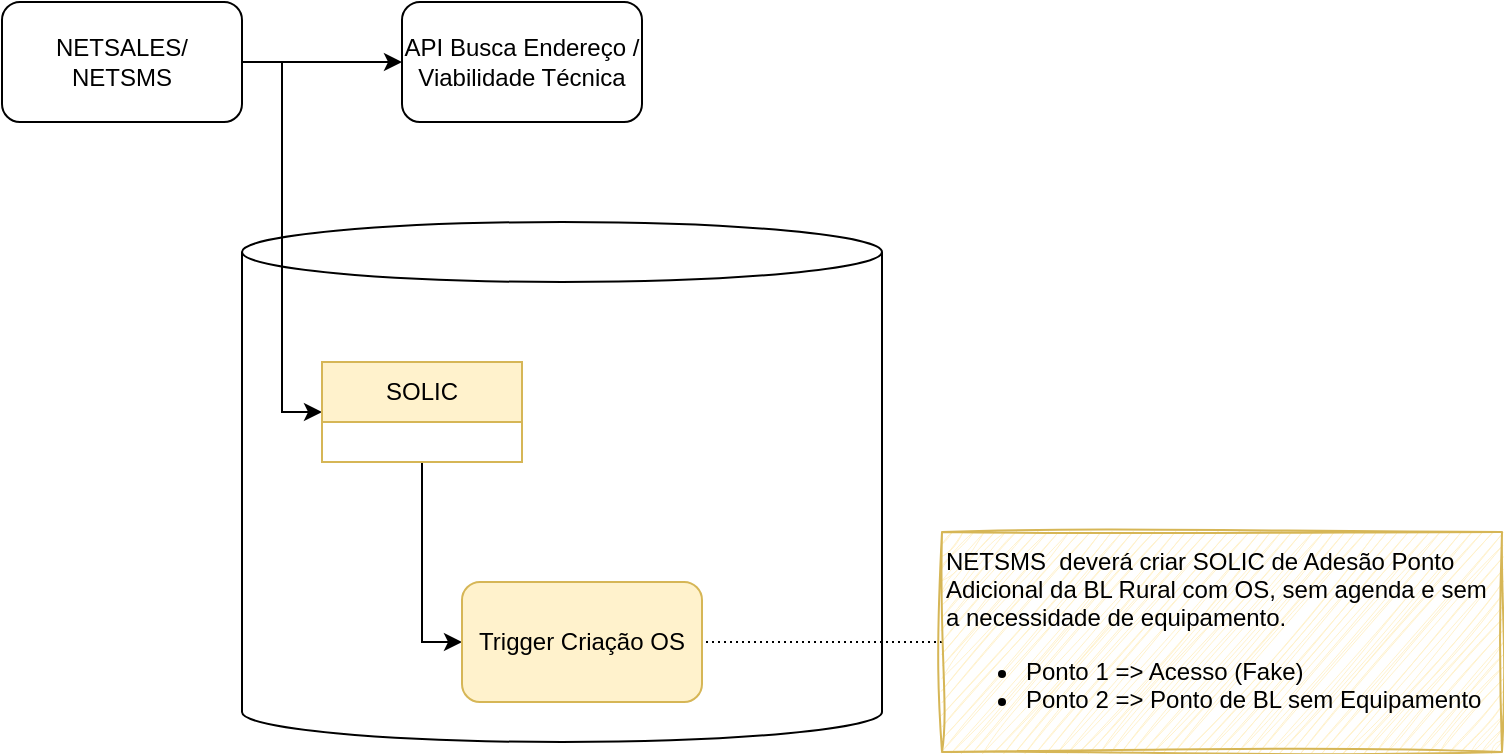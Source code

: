 <mxfile version="23.1.6" type="github">
  <diagram name="Página-1" id="brPBzLyYafh6lxW2ac8o">
    <mxGraphModel dx="1050" dy="530" grid="1" gridSize="10" guides="1" tooltips="1" connect="1" arrows="1" fold="1" page="1" pageScale="1" pageWidth="827" pageHeight="1169" math="0" shadow="0">
      <root>
        <mxCell id="0" />
        <mxCell id="1" parent="0" />
        <mxCell id="I_z2C57ImOtiOZ5cPh4z-8" value="" style="shape=cylinder3;whiteSpace=wrap;html=1;boundedLbl=1;backgroundOutline=1;size=15;" vertex="1" parent="1">
          <mxGeometry x="180" y="140" width="320" height="260" as="geometry" />
        </mxCell>
        <mxCell id="I_z2C57ImOtiOZ5cPh4z-7" style="edgeStyle=orthogonalEdgeStyle;rounded=0;orthogonalLoop=1;jettySize=auto;html=1;entryX=0;entryY=0.5;entryDx=0;entryDy=0;" edge="1" parent="1" source="I_z2C57ImOtiOZ5cPh4z-1" target="I_z2C57ImOtiOZ5cPh4z-6">
          <mxGeometry relative="1" as="geometry" />
        </mxCell>
        <mxCell id="I_z2C57ImOtiOZ5cPh4z-14" style="edgeStyle=orthogonalEdgeStyle;rounded=0;orthogonalLoop=1;jettySize=auto;html=1;entryX=0;entryY=0.5;entryDx=0;entryDy=0;" edge="1" parent="1" source="I_z2C57ImOtiOZ5cPh4z-1" target="I_z2C57ImOtiOZ5cPh4z-9">
          <mxGeometry relative="1" as="geometry" />
        </mxCell>
        <mxCell id="I_z2C57ImOtiOZ5cPh4z-1" value="NETSALES/ NETSMS" style="rounded=1;whiteSpace=wrap;html=1;" vertex="1" parent="1">
          <mxGeometry x="60" y="30" width="120" height="60" as="geometry" />
        </mxCell>
        <mxCell id="I_z2C57ImOtiOZ5cPh4z-6" value="API Busca Endereço / Viabilidade Técnica" style="rounded=1;whiteSpace=wrap;html=1;" vertex="1" parent="1">
          <mxGeometry x="260" y="30" width="120" height="60" as="geometry" />
        </mxCell>
        <mxCell id="I_z2C57ImOtiOZ5cPh4z-15" style="edgeStyle=orthogonalEdgeStyle;rounded=0;orthogonalLoop=1;jettySize=auto;html=1;entryX=0;entryY=0.5;entryDx=0;entryDy=0;" edge="1" parent="1" source="I_z2C57ImOtiOZ5cPh4z-9" target="I_z2C57ImOtiOZ5cPh4z-13">
          <mxGeometry relative="1" as="geometry" />
        </mxCell>
        <mxCell id="I_z2C57ImOtiOZ5cPh4z-9" value="SOLIC" style="swimlane;fontStyle=0;childLayout=stackLayout;horizontal=1;startSize=30;horizontalStack=0;resizeParent=1;resizeParentMax=0;resizeLast=0;collapsible=1;marginBottom=0;whiteSpace=wrap;html=1;fillColor=#fff2cc;strokeColor=#d6b656;" vertex="1" parent="1">
          <mxGeometry x="220" y="210" width="100" height="50" as="geometry" />
        </mxCell>
        <mxCell id="I_z2C57ImOtiOZ5cPh4z-13" value="Trigger Criação OS" style="rounded=1;whiteSpace=wrap;html=1;fillColor=#fff2cc;strokeColor=#d6b656;" vertex="1" parent="1">
          <mxGeometry x="290" y="320" width="120" height="60" as="geometry" />
        </mxCell>
        <mxCell id="I_z2C57ImOtiOZ5cPh4z-18" style="edgeStyle=orthogonalEdgeStyle;rounded=0;orthogonalLoop=1;jettySize=auto;html=1;endArrow=none;endFill=0;dashed=1;dashPattern=1 2;" edge="1" parent="1" source="I_z2C57ImOtiOZ5cPh4z-17" target="I_z2C57ImOtiOZ5cPh4z-13">
          <mxGeometry relative="1" as="geometry" />
        </mxCell>
        <mxCell id="I_z2C57ImOtiOZ5cPh4z-17" value="&lt;div&gt;NETSMS&amp;nbsp; deverá criar SOLIC de Adesão Ponto Adicional da BL Rural com OS, sem agenda e sem a necessidade de equipamento.&lt;/div&gt;&lt;div&gt;&lt;ul&gt;&lt;li&gt;Ponto 1 =&amp;gt; Acesso (Fake)&lt;/li&gt;&lt;li&gt;Ponto 2 =&amp;gt; Ponto de BL sem Equipamento&lt;/li&gt;&lt;/ul&gt;&lt;/div&gt;" style="text;html=1;align=left;verticalAlign=middle;whiteSpace=wrap;rounded=0;fillColor=#fff2cc;strokeColor=#d6b656;shadow=0;sketch=1;curveFitting=1;jiggle=2;" vertex="1" parent="1">
          <mxGeometry x="530" y="295" width="280" height="110" as="geometry" />
        </mxCell>
      </root>
    </mxGraphModel>
  </diagram>
</mxfile>
